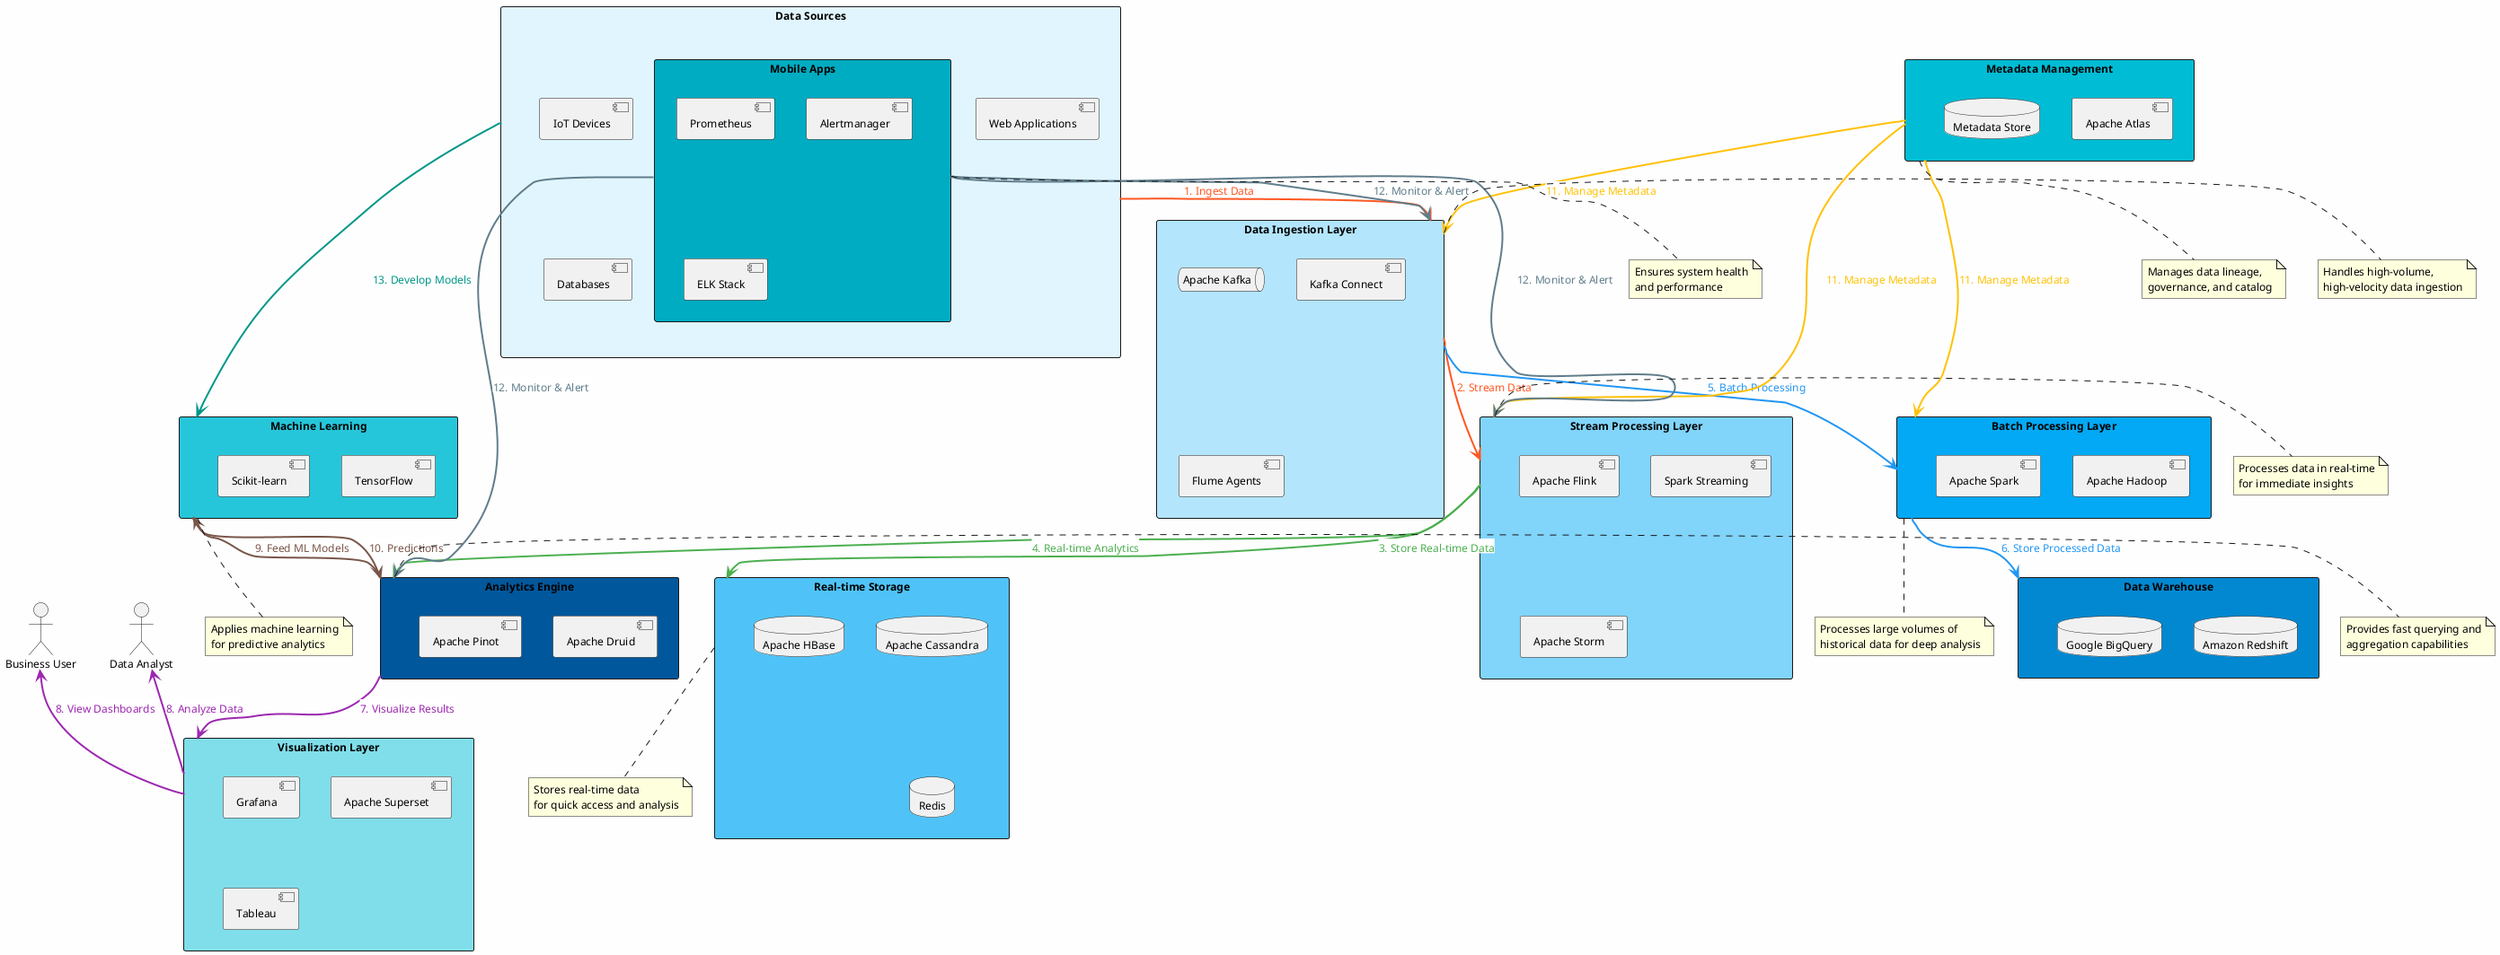 @startuml real_time_data_analysis_platform_architecture

!pragma layout dot
skinparam backgroundColor #FEFEFE
skinparam handwritten false
skinparam defaultFontName Arial
skinparam defaultFontSize 12

rectangle "Data Sources" as DS #E1F5FE {
    component "IoT Devices" as IOT
    component "Web Applications" as WA
    component "Mobile Apps" as MA
    component "Databases" as DB
}

rectangle "Data Ingestion Layer" as DIL #B3E5FC {
    queue "Apache Kafka" as AK
    component "Kafka Connect" as KC
    component "Flume Agents" as FA
}

rectangle "Stream Processing Layer" as SPL #81D4FA {
    component "Apache Flink" as AF
    component "Spark Streaming" as SS
    component "Apache Storm" as AS
}

rectangle "Real-time Storage" as RTS #4FC3F7 {
    database "Apache Cassandra" as AC
    database "Apache HBase" as AH
    database "Redis" as RD
}

rectangle "Batch Processing Layer" as BPL #03A9F4 {
    component "Apache Hadoop" as AHD
    component "Apache Spark" as ASP
}

rectangle "Data Warehouse" as DW #0288D1 {
    database "Amazon Redshift" as AR
    database "Google BigQuery" as GB
}

rectangle "Analytics Engine" as AE #01579B {
    component "Apache Druid" as AD
    component "Apache Pinot" as AP
}

rectangle "Visualization Layer" as VL #80DEEA {
    component "Grafana" as GF
    component "Apache Superset" as ASS
    component "Tableau" as TB
}

rectangle "Machine Learning" as ML #26C6DA {
    component "TensorFlow" as TF
    component "Scikit-learn" as SKL
}

rectangle "Metadata Management" as MM #00BCD4 {
    component "Apache Atlas" as AA
    database "Metadata Store" as MS
}

rectangle "Monitoring & Alerting" as MA #00ACC1 {
    component "Prometheus" as PR
    component "Alertmanager" as AM
    component "ELK Stack" as ELK
}

actor "Data Analyst" as DA
actor "Business User" as BU

DS -[#FF5722,thickness=2]-> DIL : <back:#FFFFFF><color:#FF5722>1. Ingest Data</color></back>
DIL -[#FF5722,thickness=2]-> SPL : <back:#FFFFFF><color:#FF5722>2. Stream Data</color></back>
SPL -[#4CAF50,thickness=2]-> RTS : <back:#FFFFFF><color:#4CAF50>3. Store Real-time Data</color></back>
SPL -[#4CAF50,thickness=2]-> AE : <back:#FFFFFF><color:#4CAF50>4. Real-time Analytics</color></back>
DIL -[#2196F3,thickness=2]-> BPL : <back:#FFFFFF><color:#2196F3>5. Batch Processing</color></back>
BPL -[#2196F3,thickness=2]-> DW : <back:#FFFFFF><color:#2196F3>6. Store Processed Data</color></back>
AE -[#9C27B0,thickness=2]-> VL : <back:#FFFFFF><color:#9C27B0>7. Visualize Results</color></back>
VL -[#9C27B0,thickness=2]up-> DA : <back:#FFFFFF><color:#9C27B0>8. Analyze Data</color></back>
VL -[#9C27B0,thickness=2]up-> BU : <back:#FFFFFF><color:#9C27B0>8. View Dashboards</color></back>
AE -[#795548,thickness=2]-> ML : <back:#FFFFFF><color:#795548>9. Feed ML Models</color></back>
ML -[#795548,thickness=2]-> AE : <back:#FFFFFF><color:#795548>10. Predictions</color></back>
MM -[#FFC107,thickness=2]-> DIL : <back:#FFFFFF><color:#FFC107>11. Manage Metadata</color></back>
MM -[#FFC107,thickness=2]-> SPL : <back:#FFFFFF><color:#FFC107>11. Manage Metadata</color></back>
MM -[#FFC107,thickness=2]-> BPL : <back:#FFFFFF><color:#FFC107>11. Manage Metadata</color></back>
MA -[#607D8B,thickness=2]-> DIL : <back:#FFFFFF><color:#607D8B>12. Monitor & Alert</color></back>
MA -[#607D8B,thickness=2]-> SPL : <back:#FFFFFF><color:#607D8B>12. Monitor & Alert</color></back>
MA -[#607D8B,thickness=2]-> AE : <back:#FFFFFF><color:#607D8B>12. Monitor & Alert</color></back>
DS -[#009688,thickness=2]-> ML : <back:#FFFFFF><color:#009688>13. Develop Models</color></back>

note right of DIL
  Handles high-volume, 
  high-velocity data ingestion
end note

note right of SPL
  Processes data in real-time
  for immediate insights
end note

note bottom of RTS
  Stores real-time data
  for quick access and analysis
end note

note bottom of BPL
  Processes large volumes of
  historical data for deep analysis
end note

note right of AE
  Provides fast querying and
  aggregation capabilities
end note

note bottom of ML
  Applies machine learning
  for predictive analytics
end note

note bottom of MM
  Manages data lineage,
  governance, and catalog
end note

note bottom of MA
  Ensures system health
  and performance
end note

@enduml
